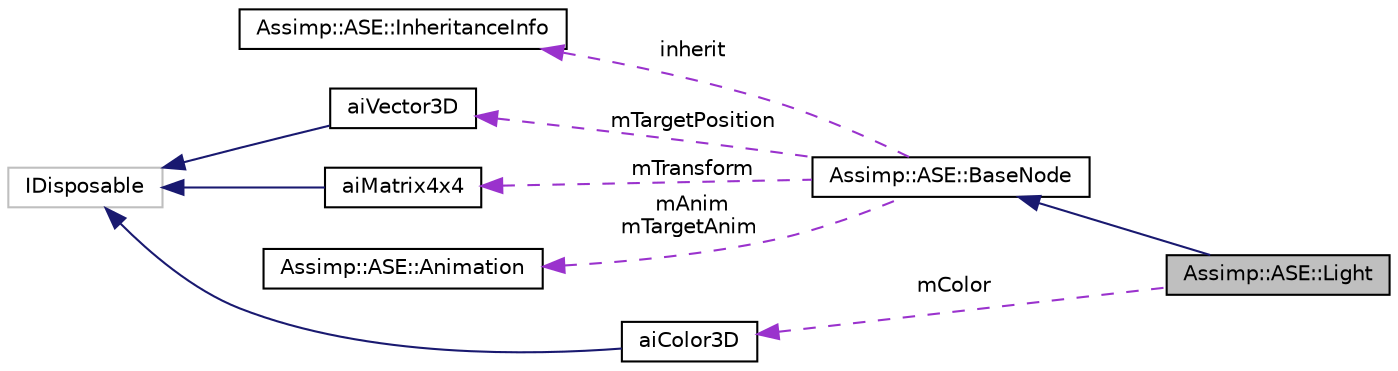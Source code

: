 digraph "Assimp::ASE::Light"
{
  edge [fontname="Helvetica",fontsize="10",labelfontname="Helvetica",labelfontsize="10"];
  node [fontname="Helvetica",fontsize="10",shape=record];
  rankdir="LR";
  Node1 [label="Assimp::ASE::Light",height=0.2,width=0.4,color="black", fillcolor="grey75", style="filled", fontcolor="black"];
  Node2 -> Node1 [dir="back",color="midnightblue",fontsize="10",style="solid"];
  Node2 [label="Assimp::ASE::BaseNode",height=0.2,width=0.4,color="black", fillcolor="white", style="filled",URL="$struct_assimp_1_1_a_s_e_1_1_base_node.html"];
  Node3 -> Node2 [dir="back",color="darkorchid3",fontsize="10",style="dashed",label=" mTargetPosition" ];
  Node3 [label="aiVector3D",height=0.2,width=0.4,color="black", fillcolor="white", style="filled",URL="$structai_vector3_d.html"];
  Node4 -> Node3 [dir="back",color="midnightblue",fontsize="10",style="solid"];
  Node4 [label="IDisposable",height=0.2,width=0.4,color="grey75", fillcolor="white", style="filled"];
  Node5 -> Node2 [dir="back",color="darkorchid3",fontsize="10",style="dashed",label=" mTransform" ];
  Node5 [label="aiMatrix4x4",height=0.2,width=0.4,color="black", fillcolor="white", style="filled",URL="$structai_matrix4x4.html"];
  Node4 -> Node5 [dir="back",color="midnightblue",fontsize="10",style="solid"];
  Node6 -> Node2 [dir="back",color="darkorchid3",fontsize="10",style="dashed",label=" mAnim\nmTargetAnim" ];
  Node6 [label="Assimp::ASE::Animation",height=0.2,width=0.4,color="black", fillcolor="white", style="filled",URL="$struct_assimp_1_1_a_s_e_1_1_animation.html"];
  Node7 -> Node2 [dir="back",color="darkorchid3",fontsize="10",style="dashed",label=" inherit" ];
  Node7 [label="Assimp::ASE::InheritanceInfo",height=0.2,width=0.4,color="black", fillcolor="white", style="filled",URL="$struct_assimp_1_1_a_s_e_1_1_inheritance_info.html"];
  Node8 -> Node1 [dir="back",color="darkorchid3",fontsize="10",style="dashed",label=" mColor" ];
  Node8 [label="aiColor3D",height=0.2,width=0.4,color="black", fillcolor="white", style="filled",URL="$structai_color3_d.html"];
  Node4 -> Node8 [dir="back",color="midnightblue",fontsize="10",style="solid"];
}
